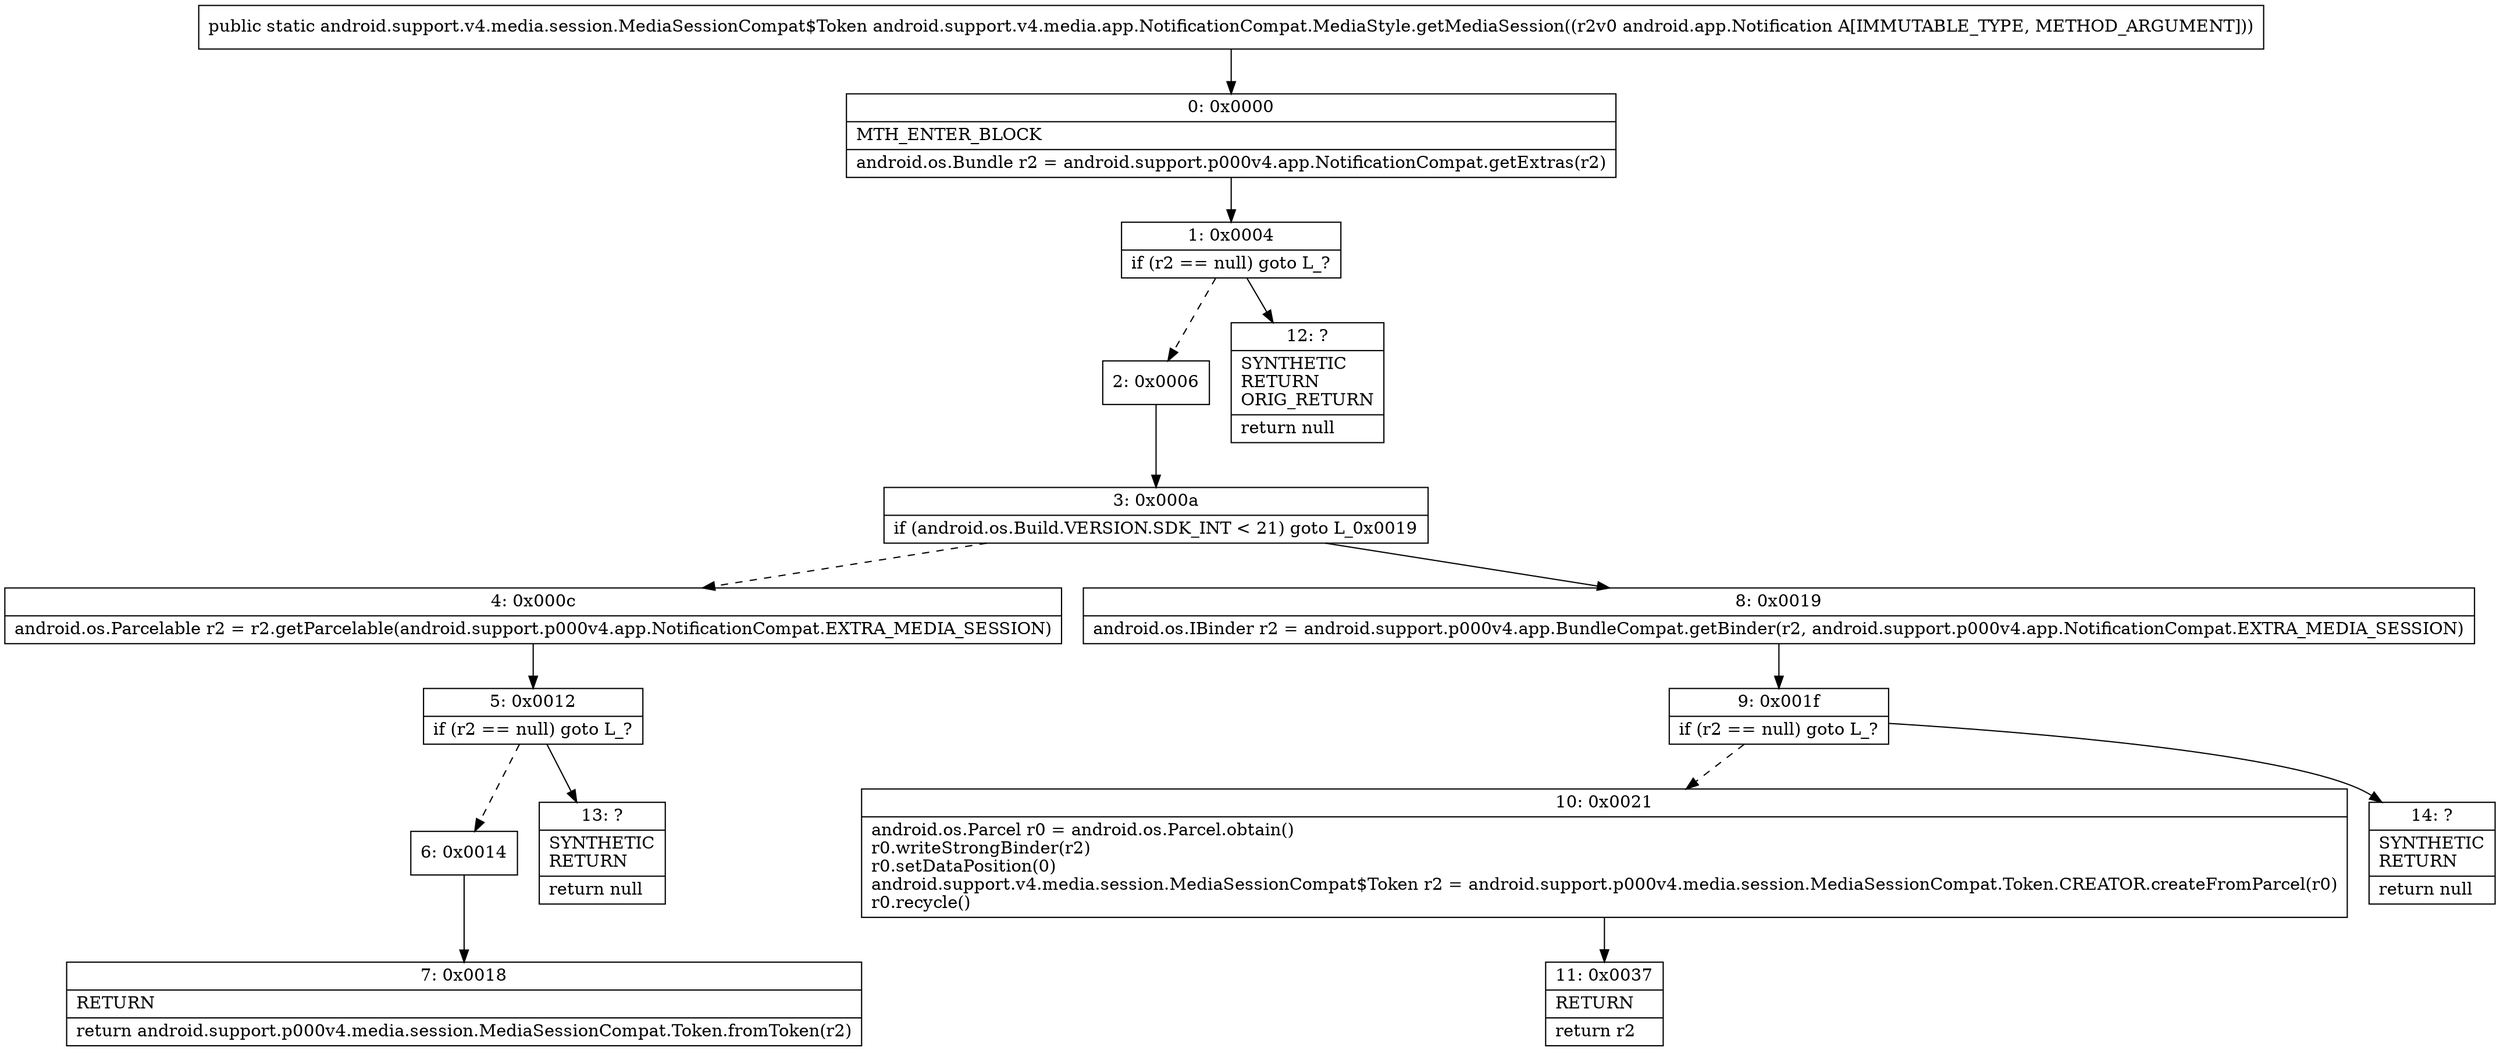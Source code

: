 digraph "CFG forandroid.support.v4.media.app.NotificationCompat.MediaStyle.getMediaSession(Landroid\/app\/Notification;)Landroid\/support\/v4\/media\/session\/MediaSessionCompat$Token;" {
Node_0 [shape=record,label="{0\:\ 0x0000|MTH_ENTER_BLOCK\l|android.os.Bundle r2 = android.support.p000v4.app.NotificationCompat.getExtras(r2)\l}"];
Node_1 [shape=record,label="{1\:\ 0x0004|if (r2 == null) goto L_?\l}"];
Node_2 [shape=record,label="{2\:\ 0x0006}"];
Node_3 [shape=record,label="{3\:\ 0x000a|if (android.os.Build.VERSION.SDK_INT \< 21) goto L_0x0019\l}"];
Node_4 [shape=record,label="{4\:\ 0x000c|android.os.Parcelable r2 = r2.getParcelable(android.support.p000v4.app.NotificationCompat.EXTRA_MEDIA_SESSION)\l}"];
Node_5 [shape=record,label="{5\:\ 0x0012|if (r2 == null) goto L_?\l}"];
Node_6 [shape=record,label="{6\:\ 0x0014}"];
Node_7 [shape=record,label="{7\:\ 0x0018|RETURN\l|return android.support.p000v4.media.session.MediaSessionCompat.Token.fromToken(r2)\l}"];
Node_8 [shape=record,label="{8\:\ 0x0019|android.os.IBinder r2 = android.support.p000v4.app.BundleCompat.getBinder(r2, android.support.p000v4.app.NotificationCompat.EXTRA_MEDIA_SESSION)\l}"];
Node_9 [shape=record,label="{9\:\ 0x001f|if (r2 == null) goto L_?\l}"];
Node_10 [shape=record,label="{10\:\ 0x0021|android.os.Parcel r0 = android.os.Parcel.obtain()\lr0.writeStrongBinder(r2)\lr0.setDataPosition(0)\landroid.support.v4.media.session.MediaSessionCompat$Token r2 = android.support.p000v4.media.session.MediaSessionCompat.Token.CREATOR.createFromParcel(r0)\lr0.recycle()\l}"];
Node_11 [shape=record,label="{11\:\ 0x0037|RETURN\l|return r2\l}"];
Node_12 [shape=record,label="{12\:\ ?|SYNTHETIC\lRETURN\lORIG_RETURN\l|return null\l}"];
Node_13 [shape=record,label="{13\:\ ?|SYNTHETIC\lRETURN\l|return null\l}"];
Node_14 [shape=record,label="{14\:\ ?|SYNTHETIC\lRETURN\l|return null\l}"];
MethodNode[shape=record,label="{public static android.support.v4.media.session.MediaSessionCompat$Token android.support.v4.media.app.NotificationCompat.MediaStyle.getMediaSession((r2v0 android.app.Notification A[IMMUTABLE_TYPE, METHOD_ARGUMENT])) }"];
MethodNode -> Node_0;
Node_0 -> Node_1;
Node_1 -> Node_2[style=dashed];
Node_1 -> Node_12;
Node_2 -> Node_3;
Node_3 -> Node_4[style=dashed];
Node_3 -> Node_8;
Node_4 -> Node_5;
Node_5 -> Node_6[style=dashed];
Node_5 -> Node_13;
Node_6 -> Node_7;
Node_8 -> Node_9;
Node_9 -> Node_10[style=dashed];
Node_9 -> Node_14;
Node_10 -> Node_11;
}

